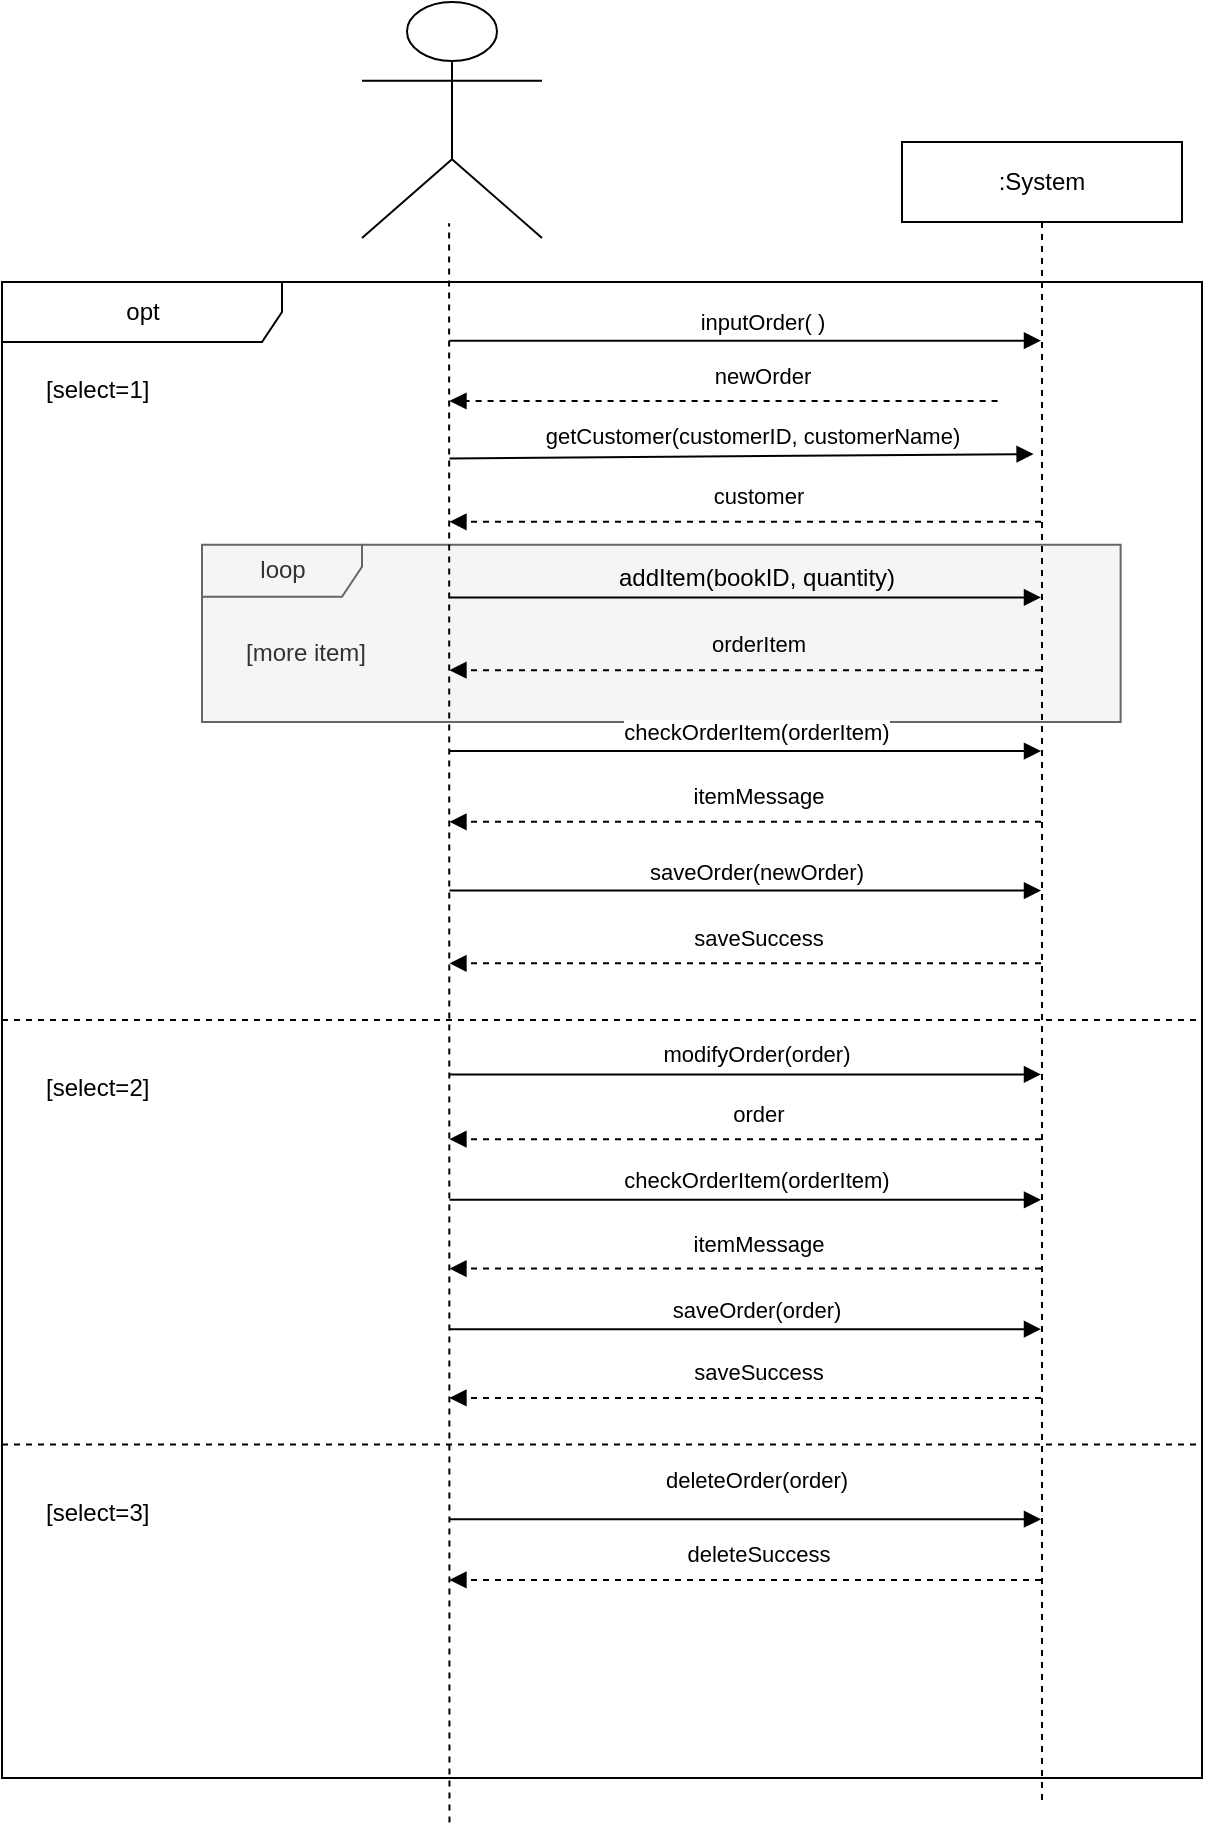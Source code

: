 <mxfile version="18.1.3" type="device"><diagram id="zVEjr42UriRkT4R1PqkK" name="Page-1"><mxGraphModel dx="1037" dy="608" grid="1" gridSize="10" guides="1" tooltips="1" connect="1" arrows="1" fold="1" page="1" pageScale="1" pageWidth="827" pageHeight="1169" math="0" shadow="0"><root><mxCell id="0"/><mxCell id="1" parent="0"/><mxCell id="S777h3IQAIosEnhbR1pD-53" value="opt" style="shape=umlFrame;tabWidth=110;tabHeight=30;tabPosition=left;html=1;boundedLbl=1;labelInHeader=1;width=140;height=30;swimlaneFillColor=none;" parent="1" vertex="1"><mxGeometry x="70" y="170" width="600" height="748" as="geometry"/></mxCell><mxCell id="S777h3IQAIosEnhbR1pD-103" value="loop" style="shape=umlFrame;tabWidth=110;tabHeight=30;tabPosition=left;html=1;boundedLbl=1;labelInHeader=1;width=80;height=26;fillColor=#f5f5f5;fontColor=#333333;strokeColor=#666666;swimlaneFillColor=#F5F5F5;" parent="S777h3IQAIosEnhbR1pD-53" vertex="1"><mxGeometry x="100" y="131.41" width="459.32" height="88.59" as="geometry"/></mxCell><mxCell id="S777h3IQAIosEnhbR1pD-104" value="[more item]" style="text;fillColor=#f5f5f5;fontColor=#333333;strokeColor=none;" parent="S777h3IQAIosEnhbR1pD-103" vertex="1"><mxGeometry width="100" height="20" relative="1" as="geometry"><mxPoint x="20" y="40" as="offset"/></mxGeometry></mxCell><mxCell id="S777h3IQAIosEnhbR1pD-54" value="[select=1]" style="text" parent="S777h3IQAIosEnhbR1pD-53" vertex="1"><mxGeometry width="100" height="20" relative="1" as="geometry"><mxPoint x="20" y="40" as="offset"/></mxGeometry></mxCell><mxCell id="S777h3IQAIosEnhbR1pD-55" value="[select=2]" style="line;strokeWidth=1;dashed=1;labelPosition=center;verticalLabelPosition=bottom;align=left;verticalAlign=top;spacingLeft=20;spacingTop=15;" parent="S777h3IQAIosEnhbR1pD-53" vertex="1"><mxGeometry y="363.892" width="600" height="10.108" as="geometry"/></mxCell><mxCell id="S777h3IQAIosEnhbR1pD-56" value="[select=3]" style="line;strokeWidth=1;dashed=1;labelPosition=center;verticalLabelPosition=bottom;align=left;verticalAlign=top;spacingLeft=20;spacingTop=15;" parent="S777h3IQAIosEnhbR1pD-53" vertex="1"><mxGeometry y="576.162" width="600" height="10.108" as="geometry"/></mxCell><mxCell id="S777h3IQAIosEnhbR1pD-63" value="" style="endArrow=none;startArrow=none;endFill=0;startFill=0;endSize=8;html=1;verticalAlign=bottom;dashed=1;labelBackgroundColor=none;rounded=0;" parent="S777h3IQAIosEnhbR1pD-53" edge="1"><mxGeometry x="-0.5" y="50" width="160" relative="1" as="geometry"><mxPoint x="223.729" y="770.238" as="sourcePoint"/><mxPoint x="223.552" y="-29.333" as="targetPoint"/><mxPoint as="offset"/></mxGeometry></mxCell><mxCell id="S777h3IQAIosEnhbR1pD-71" value="" style="html=1;verticalAlign=bottom;labelBackgroundColor=none;endArrow=block;endFill=1;rounded=0;" parent="S777h3IQAIosEnhbR1pD-53" target="S777h3IQAIosEnhbR1pD-65" edge="1"><mxGeometry width="160" relative="1" as="geometry"><mxPoint x="223.729" y="29.314" as="sourcePoint"/><mxPoint x="497.797" y="28.838" as="targetPoint"/></mxGeometry></mxCell><mxCell id="S777h3IQAIosEnhbR1pD-72" value="inputOrder( )" style="edgeLabel;html=1;align=center;verticalAlign=middle;resizable=0;points=[];" parent="S777h3IQAIosEnhbR1pD-71" vertex="1" connectable="0"><mxGeometry x="0.15" y="4" relative="1" as="geometry"><mxPoint x="-14" y="-6" as="offset"/></mxGeometry></mxCell><mxCell id="S777h3IQAIosEnhbR1pD-73" value="" style="html=1;verticalAlign=bottom;labelBackgroundColor=none;endArrow=block;endFill=1;dashed=1;rounded=0;" parent="S777h3IQAIosEnhbR1pD-53" edge="1"><mxGeometry width="160" relative="1" as="geometry"><mxPoint x="497.797" y="59.499" as="sourcePoint"/><mxPoint x="223.729" y="59.499" as="targetPoint"/></mxGeometry></mxCell><mxCell id="S777h3IQAIosEnhbR1pD-74" value="newOrder" style="edgeLabel;html=1;align=center;verticalAlign=middle;resizable=0;points=[];" parent="S777h3IQAIosEnhbR1pD-73" vertex="1" connectable="0"><mxGeometry x="-0.128" relative="1" as="geometry"><mxPoint x="1" y="-13" as="offset"/></mxGeometry></mxCell><mxCell id="S777h3IQAIosEnhbR1pD-78" value="" style="html=1;verticalAlign=bottom;labelBackgroundColor=none;endArrow=block;endFill=1;rounded=0;entryX=0.47;entryY=0.188;entryDx=0;entryDy=0;entryPerimeter=0;" parent="S777h3IQAIosEnhbR1pD-53" target="S777h3IQAIosEnhbR1pD-65" edge="1"><mxGeometry width="160" relative="1" as="geometry"><mxPoint x="223.729" y="88.238" as="sourcePoint"/><mxPoint x="497.797" y="88.238" as="targetPoint"/></mxGeometry></mxCell><mxCell id="S777h3IQAIosEnhbR1pD-79" value="getCustomer(customerID, customerName)" style="edgeLabel;html=1;align=center;verticalAlign=middle;resizable=0;points=[];" parent="S777h3IQAIosEnhbR1pD-78" vertex="1" connectable="0"><mxGeometry x="0.15" y="4" relative="1" as="geometry"><mxPoint x="-17" y="-6" as="offset"/></mxGeometry></mxCell><mxCell id="S777h3IQAIosEnhbR1pD-80" value="" style="html=1;verticalAlign=bottom;labelBackgroundColor=none;endArrow=block;endFill=1;dashed=1;rounded=0;" parent="S777h3IQAIosEnhbR1pD-53" source="S777h3IQAIosEnhbR1pD-65" edge="1"><mxGeometry width="160" relative="1" as="geometry"><mxPoint x="497.797" y="119.91" as="sourcePoint"/><mxPoint x="223.729" y="119.91" as="targetPoint"/></mxGeometry></mxCell><mxCell id="S777h3IQAIosEnhbR1pD-81" value="customer" style="edgeLabel;html=1;align=center;verticalAlign=middle;resizable=0;points=[];fontSize=11;" parent="S777h3IQAIosEnhbR1pD-80" vertex="1" connectable="0"><mxGeometry x="-0.128" relative="1" as="geometry"><mxPoint x="-13" y="-13" as="offset"/></mxGeometry></mxCell><mxCell id="S777h3IQAIosEnhbR1pD-88" value="" style="html=1;verticalAlign=bottom;labelBackgroundColor=none;endArrow=block;endFill=1;rounded=0;" parent="S777h3IQAIosEnhbR1pD-53" target="S777h3IQAIosEnhbR1pD-65" edge="1"><mxGeometry width="160" relative="1" as="geometry"><mxPoint x="223.729" y="157.691" as="sourcePoint"/><mxPoint x="497.797" y="157.691" as="targetPoint"/></mxGeometry></mxCell><mxCell id="S777h3IQAIosEnhbR1pD-89" value="addItem(bookID, quantity)" style="edgeLabel;html=1;align=center;verticalAlign=middle;resizable=0;points=[];labelBackgroundColor=#F5F5F5;fontSize=12;" parent="S777h3IQAIosEnhbR1pD-88" vertex="1" connectable="0"><mxGeometry x="0.15" y="4" relative="1" as="geometry"><mxPoint x="-17" y="-6" as="offset"/></mxGeometry></mxCell><mxCell id="S777h3IQAIosEnhbR1pD-91" value="" style="html=1;verticalAlign=bottom;labelBackgroundColor=none;endArrow=block;endFill=1;dashed=1;rounded=0;" parent="S777h3IQAIosEnhbR1pD-53" source="S777h3IQAIosEnhbR1pD-65" edge="1"><mxGeometry width="160" relative="1" as="geometry"><mxPoint x="497.797" y="194.073" as="sourcePoint"/><mxPoint x="223.729" y="194.073" as="targetPoint"/></mxGeometry></mxCell><mxCell id="S777h3IQAIosEnhbR1pD-92" value="orderItem" style="edgeLabel;html=1;align=center;verticalAlign=middle;resizable=0;points=[];labelBackgroundColor=#F5F5F5;" parent="S777h3IQAIosEnhbR1pD-91" vertex="1" connectable="0"><mxGeometry x="-0.128" relative="1" as="geometry"><mxPoint x="-13" y="-13" as="offset"/></mxGeometry></mxCell><mxCell id="S777h3IQAIosEnhbR1pD-93" value="" style="html=1;verticalAlign=bottom;labelBackgroundColor=none;endArrow=block;endFill=1;rounded=0;" parent="S777h3IQAIosEnhbR1pD-53" target="S777h3IQAIosEnhbR1pD-65" edge="1"><mxGeometry width="160" relative="1" as="geometry"><mxPoint x="223.729" y="234.512" as="sourcePoint"/><mxPoint x="497.797" y="234.512" as="targetPoint"/></mxGeometry></mxCell><mxCell id="S777h3IQAIosEnhbR1pD-94" value="checkOrderItem(orderItem)" style="edgeLabel;html=1;align=center;verticalAlign=middle;resizable=0;points=[];" parent="S777h3IQAIosEnhbR1pD-93" vertex="1" connectable="0"><mxGeometry x="0.15" y="4" relative="1" as="geometry"><mxPoint x="-17" y="-6" as="offset"/></mxGeometry></mxCell><mxCell id="S777h3IQAIosEnhbR1pD-97" value="" style="html=1;verticalAlign=bottom;labelBackgroundColor=none;endArrow=block;endFill=1;dashed=1;rounded=0;" parent="S777h3IQAIosEnhbR1pD-53" source="S777h3IQAIosEnhbR1pD-65" edge="1"><mxGeometry width="160" relative="1" as="geometry"><mxPoint x="497.797" y="269.884" as="sourcePoint"/><mxPoint x="223.729" y="269.884" as="targetPoint"/></mxGeometry></mxCell><mxCell id="S777h3IQAIosEnhbR1pD-98" value="itemMessage" style="edgeLabel;html=1;align=center;verticalAlign=middle;resizable=0;points=[];" parent="S777h3IQAIosEnhbR1pD-97" vertex="1" connectable="0"><mxGeometry x="-0.128" relative="1" as="geometry"><mxPoint x="-13" y="-13" as="offset"/></mxGeometry></mxCell><mxCell id="S777h3IQAIosEnhbR1pD-99" value="" style="html=1;verticalAlign=bottom;labelBackgroundColor=none;endArrow=block;endFill=1;rounded=0;" parent="S777h3IQAIosEnhbR1pD-53" target="S777h3IQAIosEnhbR1pD-65" edge="1"><mxGeometry width="160" relative="1" as="geometry"><mxPoint x="223.729" y="304.258" as="sourcePoint"/><mxPoint x="497.797" y="304.258" as="targetPoint"/></mxGeometry></mxCell><mxCell id="S777h3IQAIosEnhbR1pD-100" value="saveOrder(newOrder)" style="edgeLabel;html=1;align=center;verticalAlign=middle;resizable=0;points=[];" parent="S777h3IQAIosEnhbR1pD-99" vertex="1" connectable="0"><mxGeometry x="0.15" y="4" relative="1" as="geometry"><mxPoint x="-17" y="-6" as="offset"/></mxGeometry></mxCell><mxCell id="S777h3IQAIosEnhbR1pD-101" value="" style="html=1;verticalAlign=bottom;labelBackgroundColor=none;endArrow=block;endFill=1;dashed=1;rounded=0;" parent="S777h3IQAIosEnhbR1pD-53" source="S777h3IQAIosEnhbR1pD-65" edge="1"><mxGeometry width="160" relative="1" as="geometry"><mxPoint x="497.797" y="340.641" as="sourcePoint"/><mxPoint x="223.729" y="340.641" as="targetPoint"/></mxGeometry></mxCell><mxCell id="S777h3IQAIosEnhbR1pD-102" value="saveSuccess" style="edgeLabel;html=1;align=center;verticalAlign=middle;resizable=0;points=[];" parent="S777h3IQAIosEnhbR1pD-101" vertex="1" connectable="0"><mxGeometry x="-0.128" relative="1" as="geometry"><mxPoint x="-13" y="-13" as="offset"/></mxGeometry></mxCell><mxCell id="S777h3IQAIosEnhbR1pD-107" value="" style="html=1;verticalAlign=bottom;labelBackgroundColor=none;endArrow=block;endFill=1;rounded=0;" parent="S777h3IQAIosEnhbR1pD-53" target="S777h3IQAIosEnhbR1pD-65" edge="1"><mxGeometry width="160" relative="1" as="geometry"><mxPoint x="223.729" y="396.242" as="sourcePoint"/><mxPoint x="497.797" y="396.242" as="targetPoint"/></mxGeometry></mxCell><mxCell id="S777h3IQAIosEnhbR1pD-108" value="modifyOrder(order)" style="edgeLabel;html=1;align=center;verticalAlign=middle;resizable=0;points=[];" parent="S777h3IQAIosEnhbR1pD-107" vertex="1" connectable="0"><mxGeometry x="0.15" y="4" relative="1" as="geometry"><mxPoint x="-17" y="-6" as="offset"/></mxGeometry></mxCell><mxCell id="S777h3IQAIosEnhbR1pD-109" value="" style="html=1;verticalAlign=bottom;labelBackgroundColor=none;endArrow=block;endFill=1;dashed=1;rounded=0;" parent="S777h3IQAIosEnhbR1pD-53" source="S777h3IQAIosEnhbR1pD-65" edge="1"><mxGeometry width="160" relative="1" as="geometry"><mxPoint x="497.797" y="428.581" as="sourcePoint"/><mxPoint x="223.729" y="428.581" as="targetPoint"/></mxGeometry></mxCell><mxCell id="S777h3IQAIosEnhbR1pD-110" value="order" style="edgeLabel;html=1;align=center;verticalAlign=middle;resizable=0;points=[];" parent="S777h3IQAIosEnhbR1pD-109" vertex="1" connectable="0"><mxGeometry x="-0.128" relative="1" as="geometry"><mxPoint x="-13" y="-13" as="offset"/></mxGeometry></mxCell><mxCell id="S777h3IQAIosEnhbR1pD-111" value="" style="html=1;verticalAlign=bottom;labelBackgroundColor=none;endArrow=block;endFill=1;rounded=0;" parent="S777h3IQAIosEnhbR1pD-53" target="S777h3IQAIosEnhbR1pD-65" edge="1"><mxGeometry width="160" relative="1" as="geometry"><mxPoint x="223.729" y="458.912" as="sourcePoint"/><mxPoint x="497.797" y="458.912" as="targetPoint"/></mxGeometry></mxCell><mxCell id="S777h3IQAIosEnhbR1pD-112" value="checkOrderItem(orderItem)" style="edgeLabel;html=1;align=center;verticalAlign=middle;resizable=0;points=[];" parent="S777h3IQAIosEnhbR1pD-111" vertex="1" connectable="0"><mxGeometry x="0.15" y="4" relative="1" as="geometry"><mxPoint x="-17" y="-6" as="offset"/></mxGeometry></mxCell><mxCell id="S777h3IQAIosEnhbR1pD-113" value="" style="html=1;verticalAlign=bottom;labelBackgroundColor=none;endArrow=block;endFill=1;dashed=1;rounded=0;" parent="S777h3IQAIosEnhbR1pD-53" source="S777h3IQAIosEnhbR1pD-65" edge="1"><mxGeometry width="160" relative="1" as="geometry"><mxPoint x="497.797" y="493.273" as="sourcePoint"/><mxPoint x="223.729" y="493.273" as="targetPoint"/></mxGeometry></mxCell><mxCell id="S777h3IQAIosEnhbR1pD-114" value="itemMessage" style="edgeLabel;html=1;align=center;verticalAlign=middle;resizable=0;points=[];" parent="S777h3IQAIosEnhbR1pD-113" vertex="1" connectable="0"><mxGeometry x="-0.128" relative="1" as="geometry"><mxPoint x="-13" y="-13" as="offset"/></mxGeometry></mxCell><mxCell id="S777h3IQAIosEnhbR1pD-115" value="" style="html=1;verticalAlign=bottom;labelBackgroundColor=none;endArrow=block;endFill=1;rounded=0;" parent="S777h3IQAIosEnhbR1pD-53" target="S777h3IQAIosEnhbR1pD-65" edge="1"><mxGeometry width="160" relative="1" as="geometry"><mxPoint x="223.729" y="523.604" as="sourcePoint"/><mxPoint x="497.797" y="523.604" as="targetPoint"/></mxGeometry></mxCell><mxCell id="S777h3IQAIosEnhbR1pD-116" value="saveOrder(order)" style="edgeLabel;html=1;align=center;verticalAlign=middle;resizable=0;points=[];" parent="S777h3IQAIosEnhbR1pD-115" vertex="1" connectable="0"><mxGeometry x="0.15" y="4" relative="1" as="geometry"><mxPoint x="-17" y="-6" as="offset"/></mxGeometry></mxCell><mxCell id="S777h3IQAIosEnhbR1pD-117" value="" style="html=1;verticalAlign=bottom;labelBackgroundColor=none;endArrow=block;endFill=1;dashed=1;rounded=0;" parent="S777h3IQAIosEnhbR1pD-53" source="S777h3IQAIosEnhbR1pD-65" edge="1"><mxGeometry width="160" relative="1" as="geometry"><mxPoint x="497.797" y="557.965" as="sourcePoint"/><mxPoint x="223.729" y="557.965" as="targetPoint"/></mxGeometry></mxCell><mxCell id="S777h3IQAIosEnhbR1pD-118" value="saveSuccess" style="edgeLabel;html=1;align=center;verticalAlign=middle;resizable=0;points=[];" parent="S777h3IQAIosEnhbR1pD-117" vertex="1" connectable="0"><mxGeometry x="-0.128" relative="1" as="geometry"><mxPoint x="-13" y="-13" as="offset"/></mxGeometry></mxCell><mxCell id="S777h3IQAIosEnhbR1pD-121" value="" style="html=1;verticalAlign=bottom;labelBackgroundColor=none;endArrow=block;endFill=1;rounded=0;" parent="S777h3IQAIosEnhbR1pD-53" target="S777h3IQAIosEnhbR1pD-65" edge="1"><mxGeometry width="160" relative="1" as="geometry"><mxPoint x="223.729" y="618.62" as="sourcePoint"/><mxPoint x="497.797" y="618.62" as="targetPoint"/></mxGeometry></mxCell><mxCell id="S777h3IQAIosEnhbR1pD-122" value="deleteOrder(order)" style="edgeLabel;html=1;align=center;verticalAlign=middle;resizable=0;points=[];" parent="S777h3IQAIosEnhbR1pD-121" vertex="1" connectable="0"><mxGeometry x="0.15" y="4" relative="1" as="geometry"><mxPoint x="-17" y="-16" as="offset"/></mxGeometry></mxCell><mxCell id="S777h3IQAIosEnhbR1pD-123" value="" style="html=1;verticalAlign=bottom;labelBackgroundColor=none;endArrow=block;endFill=1;dashed=1;rounded=0;" parent="S777h3IQAIosEnhbR1pD-53" source="S777h3IQAIosEnhbR1pD-65" edge="1"><mxGeometry width="160" relative="1" as="geometry"><mxPoint x="497.797" y="648.938" as="sourcePoint"/><mxPoint x="223.729" y="648.938" as="targetPoint"/></mxGeometry></mxCell><mxCell id="S777h3IQAIosEnhbR1pD-124" value="deleteSuccess" style="edgeLabel;html=1;align=center;verticalAlign=middle;resizable=0;points=[];" parent="S777h3IQAIosEnhbR1pD-123" vertex="1" connectable="0"><mxGeometry x="-0.128" relative="1" as="geometry"><mxPoint x="-13" y="-13" as="offset"/></mxGeometry></mxCell><mxCell id="S777h3IQAIosEnhbR1pD-57" value="" style="shape=umlActor;verticalLabelPosition=bottom;verticalAlign=top;html=1;" parent="1" vertex="1"><mxGeometry x="250" y="30" width="90" height="118" as="geometry"/></mxCell><mxCell id="S777h3IQAIosEnhbR1pD-65" value=":System" style="shape=umlLifeline;perimeter=lifelinePerimeter;whiteSpace=wrap;html=1;container=1;collapsible=0;recursiveResize=0;outlineConnect=0;" parent="1" vertex="1"><mxGeometry x="520" y="100" width="140" height="830" as="geometry"/></mxCell></root></mxGraphModel></diagram></mxfile>